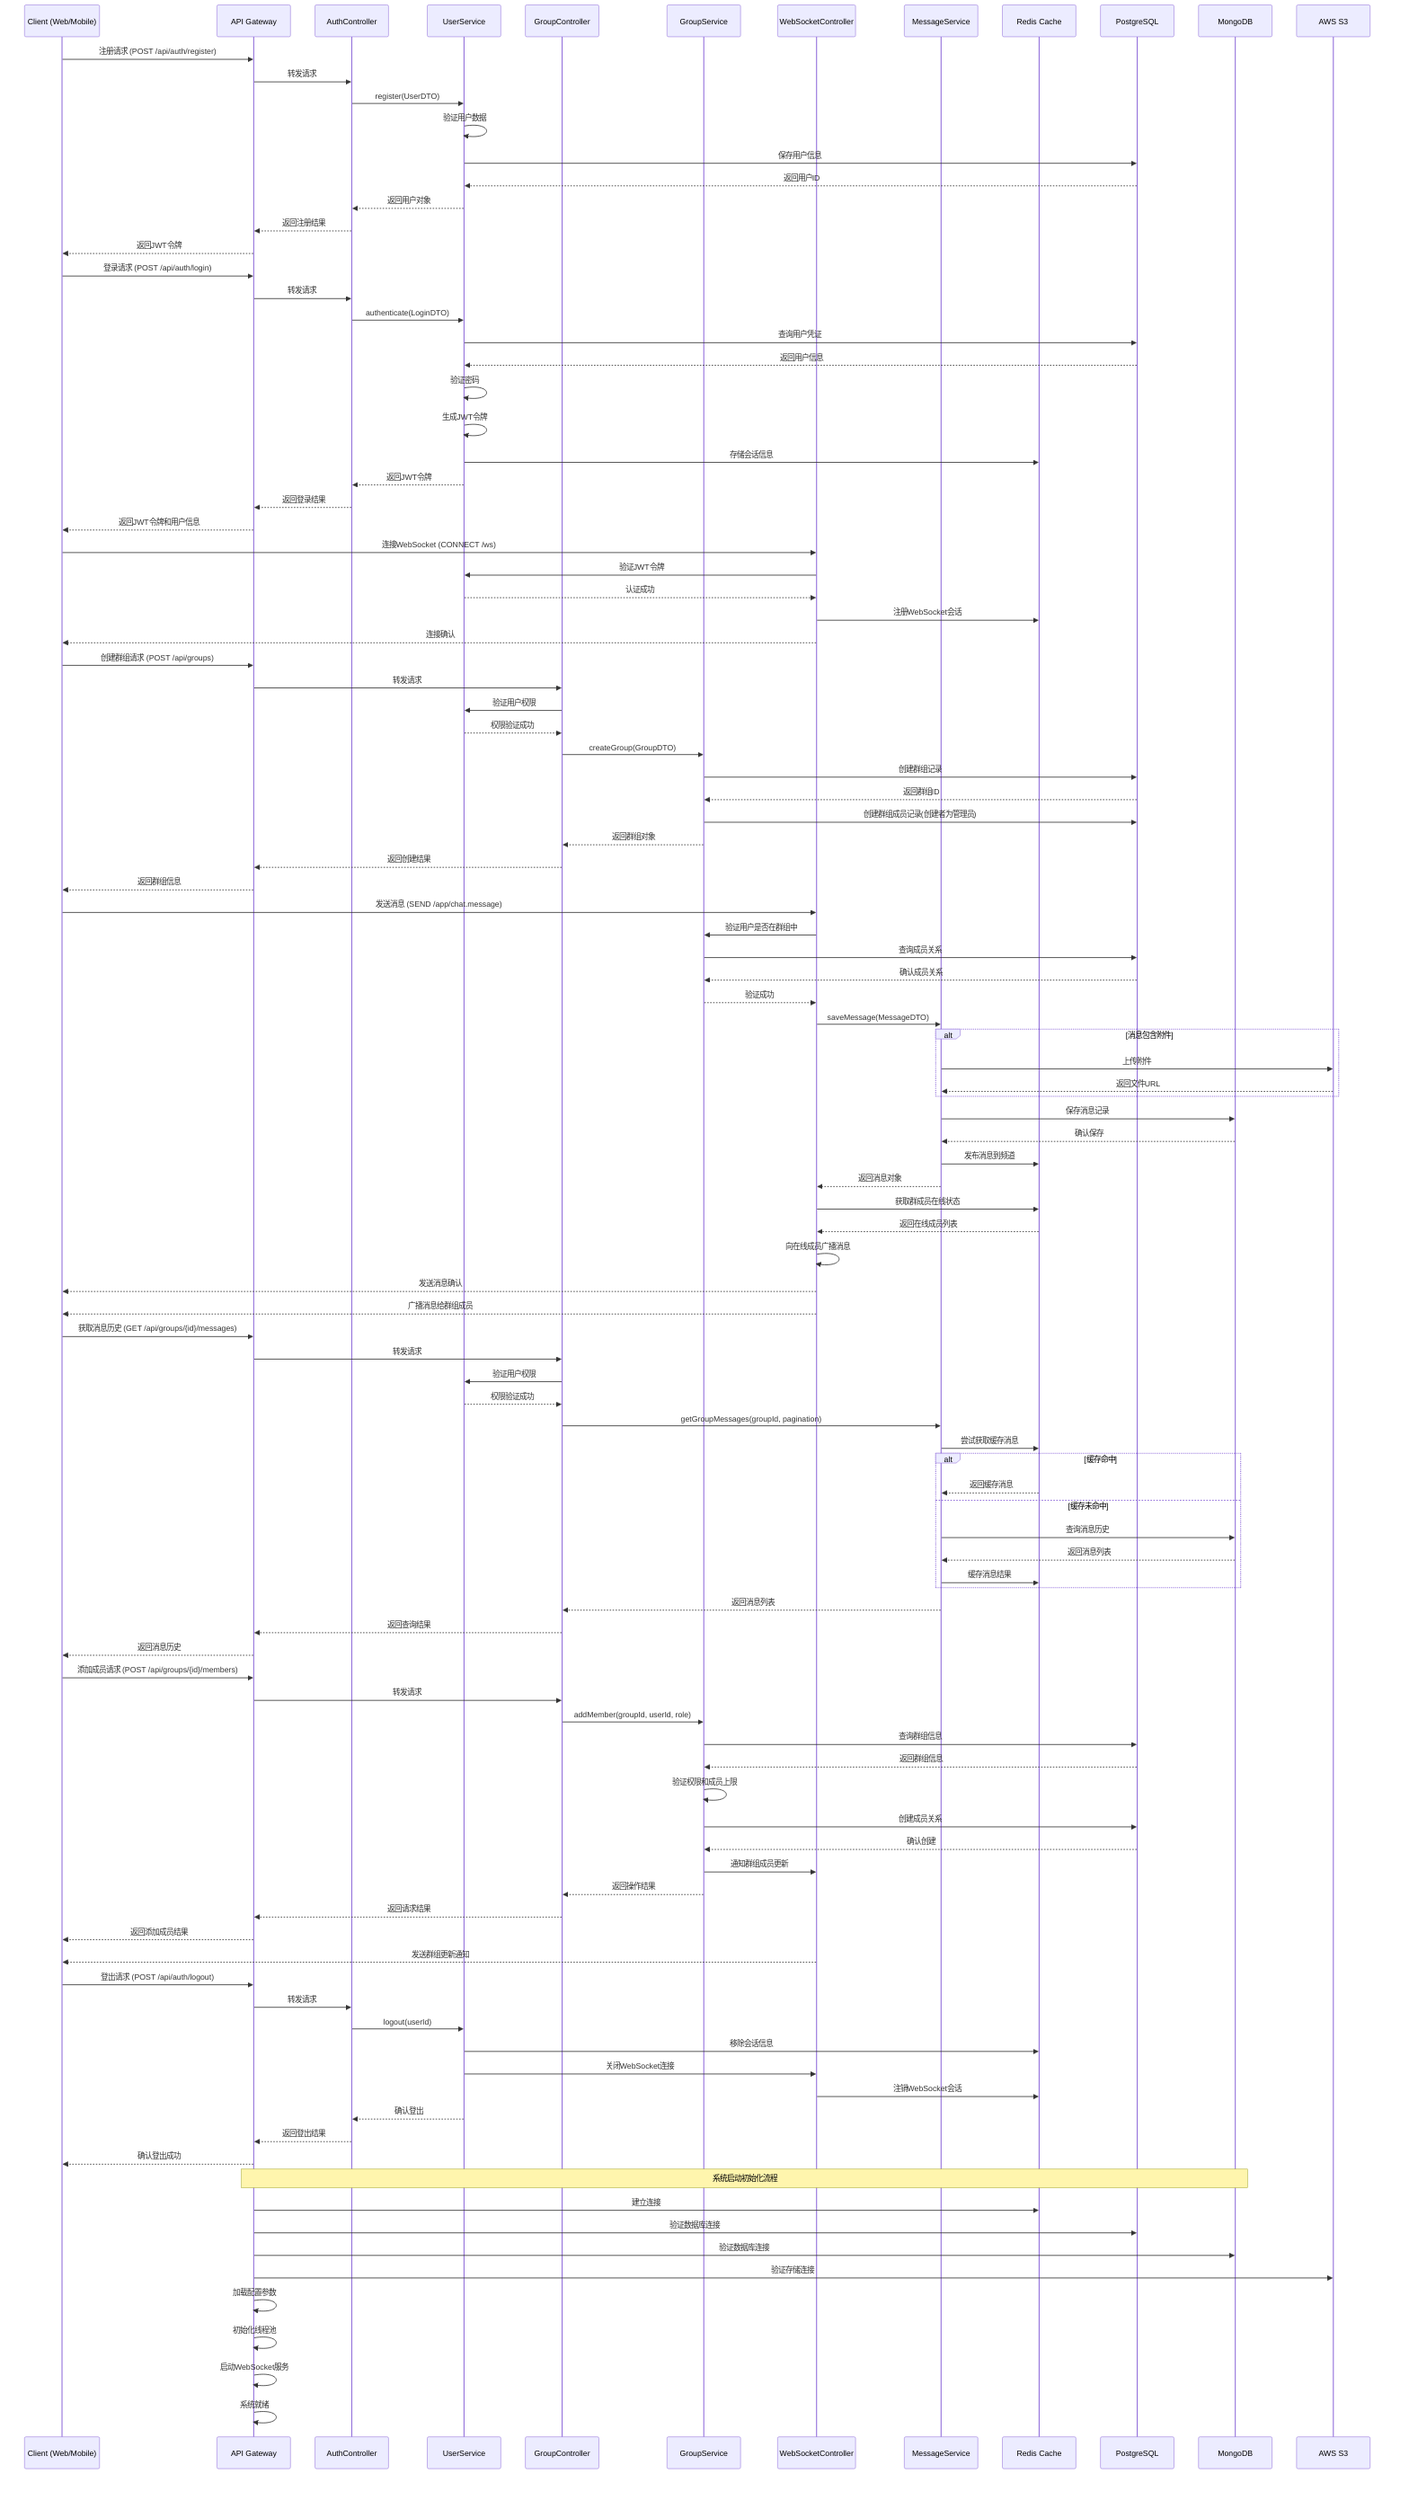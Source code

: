 sequenceDiagram
    participant Client as Client (Web/Mobile)
    participant API as API Gateway
    participant Auth as AuthController
    participant UserSvc as UserService
    participant GroupCtrl as GroupController
    participant GroupSvc as GroupService
    participant WSCtrl as WebSocketController
    participant MsgSvc as MessageService
    participant Redis as Redis Cache
    participant RDBMS as PostgreSQL
    participant NoSQL as MongoDB
    participant S3 as AWS S3
    
    %% 用户注册流程
    Client->>API: 注册请求 (POST /api/auth/register)
    API->>Auth: 转发请求
    Auth->>UserSvc: register(UserDTO)
    UserSvc->>UserSvc: 验证用户数据
    UserSvc->>RDBMS: 保存用户信息
    RDBMS-->>UserSvc: 返回用户ID
    UserSvc-->>Auth: 返回用户对象
    Auth-->>API: 返回注册结果
    API-->>Client: 返回JWT令牌
    
    %% 用户登录流程
    Client->>API: 登录请求 (POST /api/auth/login)
    API->>Auth: 转发请求
    Auth->>UserSvc: authenticate(LoginDTO)
    UserSvc->>RDBMS: 查询用户凭证
    RDBMS-->>UserSvc: 返回用户信息
    UserSvc->>UserSvc: 验证密码
    UserSvc->>UserSvc: 生成JWT令牌
    UserSvc->>Redis: 存储会话信息
    UserSvc-->>Auth: 返回JWT令牌
    Auth-->>API: 返回登录结果
    API-->>Client: 返回JWT令牌和用户信息
    
    %% WebSocket连接建立流程
    Client->>WSCtrl: 连接WebSocket (CONNECT /ws)
    WSCtrl->>UserSvc: 验证JWT令牌
    UserSvc-->>WSCtrl: 认证成功
    WSCtrl->>Redis: 注册WebSocket会话
    WSCtrl-->>Client: 连接确认
    
    %% 创建群组流程
    Client->>API: 创建群组请求 (POST /api/groups)
    API->>GroupCtrl: 转发请求
    GroupCtrl->>UserSvc: 验证用户权限
    UserSvc-->>GroupCtrl: 权限验证成功
    GroupCtrl->>GroupSvc: createGroup(GroupDTO)
    GroupSvc->>RDBMS: 创建群组记录
    RDBMS-->>GroupSvc: 返回群组ID
    GroupSvc->>RDBMS: 创建群组成员记录(创建者为管理员)
    GroupSvc-->>GroupCtrl: 返回群组对象
    GroupCtrl-->>API: 返回创建结果
    API-->>Client: 返回群组信息
    
    %% 发送消息流程
    Client->>WSCtrl: 发送消息 (SEND /app/chat.message)
    WSCtrl->>GroupSvc: 验证用户是否在群组中
    GroupSvc->>RDBMS: 查询成员关系
    RDBMS-->>GroupSvc: 确认成员关系
    GroupSvc-->>WSCtrl: 验证成功
    WSCtrl->>MsgSvc: saveMessage(MessageDTO)
    
    alt 消息包含附件
        MsgSvc->>S3: 上传附件
        S3-->>MsgSvc: 返回文件URL
    end
    
    MsgSvc->>NoSQL: 保存消息记录
    NoSQL-->>MsgSvc: 确认保存
    MsgSvc->>Redis: 发布消息到频道
    MsgSvc-->>WSCtrl: 返回消息对象
    WSCtrl->>Redis: 获取群成员在线状态
    Redis-->>WSCtrl: 返回在线成员列表
    WSCtrl->>WSCtrl: 向在线成员广播消息
    WSCtrl-->>Client: 发送消息确认
    WSCtrl-->>Client: 广播消息给群组成员
    
    %% 获取群组消息历史
    Client->>API: 获取消息历史 (GET /api/groups/{id}/messages)
    API->>GroupCtrl: 转发请求
    GroupCtrl->>UserSvc: 验证用户权限
    UserSvc-->>GroupCtrl: 权限验证成功
    GroupCtrl->>MsgSvc: getGroupMessages(groupId, pagination)
    MsgSvc->>Redis: 尝试获取缓存消息
    
    alt 缓存命中
        Redis-->>MsgSvc: 返回缓存消息
    else 缓存未命中
        MsgSvc->>NoSQL: 查询消息历史
        NoSQL-->>MsgSvc: 返回消息列表
        MsgSvc->>Redis: 缓存消息结果
    end
    
    MsgSvc-->>GroupCtrl: 返回消息列表
    GroupCtrl-->>API: 返回查询结果
    API-->>Client: 返回消息历史
    
    %% 添加群组成员流程
    Client->>API: 添加成员请求 (POST /api/groups/{id}/members)
    API->>GroupCtrl: 转发请求
    GroupCtrl->>GroupSvc: addMember(groupId, userId, role)
    GroupSvc->>RDBMS: 查询群组信息
    RDBMS-->>GroupSvc: 返回群组信息
    GroupSvc->>GroupSvc: 验证权限和成员上限
    GroupSvc->>RDBMS: 创建成员关系
    RDBMS-->>GroupSvc: 确认创建
    GroupSvc->>WSCtrl: 通知群组成员更新
    GroupSvc-->>GroupCtrl: 返回操作结果
    GroupCtrl-->>API: 返回请求结果
    API-->>Client: 返回添加成员结果
    WSCtrl-->>Client: 发送群组更新通知
    
    %% 用户退出登录流程
    Client->>API: 登出请求 (POST /api/auth/logout)
    API->>Auth: 转发请求
    Auth->>UserSvc: logout(userId)
    UserSvc->>Redis: 移除会话信息
    UserSvc->>WSCtrl: 关闭WebSocket连接
    WSCtrl->>Redis: 注销WebSocket会话
    UserSvc-->>Auth: 确认登出
    Auth-->>API: 返回登出结果
    API-->>Client: 确认登出成功
    
    %% 系统初始化流程
    note over API,NoSQL: 系统启动初始化流程
    API->>Redis: 建立连接
    API->>RDBMS: 验证数据库连接
    API->>NoSQL: 验证数据库连接
    API->>S3: 验证存储连接
    API->>API: 加载配置参数
    API->>API: 初始化线程池
    API->>API: 启动WebSocket服务
    API->>API: 系统就绪